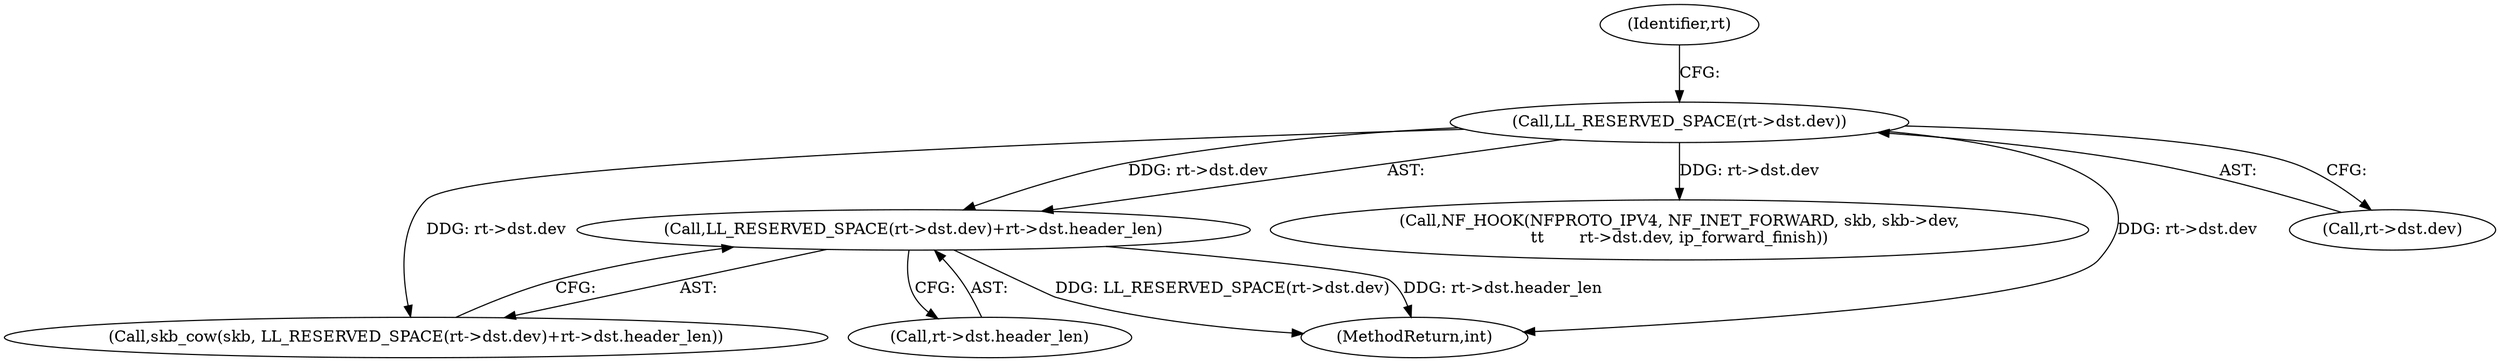 digraph "0_linux_df4d92549f23e1c037e83323aff58a21b3de7fe0@pointer" {
"1000222" [label="(Call,LL_RESERVED_SPACE(rt->dst.dev)+rt->dst.header_len)"];
"1000223" [label="(Call,LL_RESERVED_SPACE(rt->dst.dev))"];
"1000306" [label="(MethodReturn,int)"];
"1000268" [label="(Call,NF_HOOK(NFPROTO_IPV4, NF_INET_FORWARD, skb, skb->dev,\n\t\t       rt->dst.dev, ip_forward_finish))"];
"1000220" [label="(Call,skb_cow(skb, LL_RESERVED_SPACE(rt->dst.dev)+rt->dst.header_len))"];
"1000231" [label="(Identifier,rt)"];
"1000222" [label="(Call,LL_RESERVED_SPACE(rt->dst.dev)+rt->dst.header_len)"];
"1000224" [label="(Call,rt->dst.dev)"];
"1000229" [label="(Call,rt->dst.header_len)"];
"1000223" [label="(Call,LL_RESERVED_SPACE(rt->dst.dev))"];
"1000222" -> "1000220"  [label="AST: "];
"1000222" -> "1000229"  [label="CFG: "];
"1000223" -> "1000222"  [label="AST: "];
"1000229" -> "1000222"  [label="AST: "];
"1000220" -> "1000222"  [label="CFG: "];
"1000222" -> "1000306"  [label="DDG: LL_RESERVED_SPACE(rt->dst.dev)"];
"1000222" -> "1000306"  [label="DDG: rt->dst.header_len"];
"1000223" -> "1000222"  [label="DDG: rt->dst.dev"];
"1000223" -> "1000224"  [label="CFG: "];
"1000224" -> "1000223"  [label="AST: "];
"1000231" -> "1000223"  [label="CFG: "];
"1000223" -> "1000306"  [label="DDG: rt->dst.dev"];
"1000223" -> "1000220"  [label="DDG: rt->dst.dev"];
"1000223" -> "1000268"  [label="DDG: rt->dst.dev"];
}
